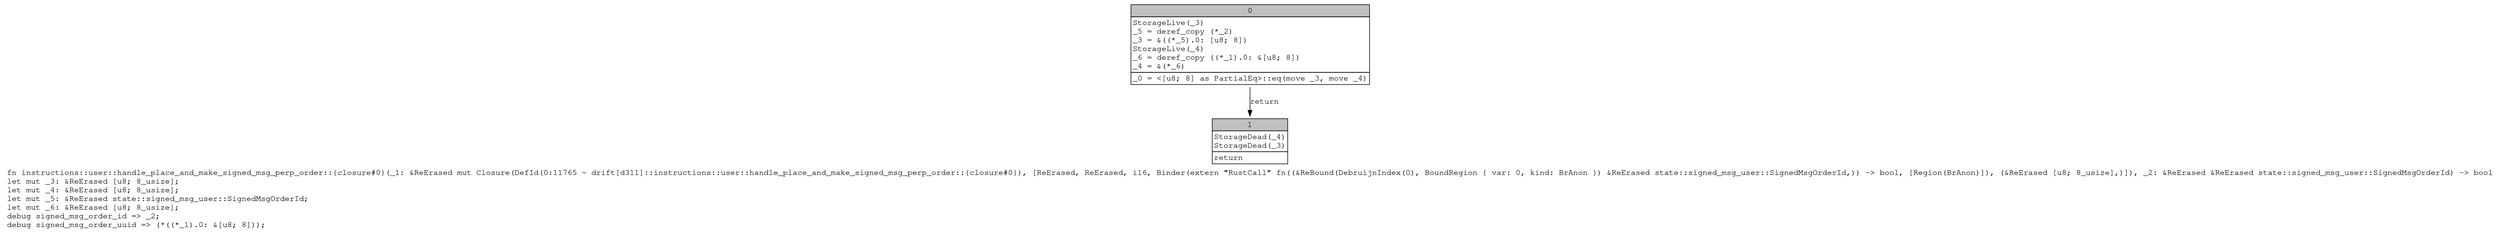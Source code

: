 digraph Mir_0_11765 {
    graph [fontname="Courier, monospace"];
    node [fontname="Courier, monospace"];
    edge [fontname="Courier, monospace"];
    label=<fn instructions::user::handle_place_and_make_signed_msg_perp_order::{closure#0}(_1: &amp;ReErased mut Closure(DefId(0:11765 ~ drift[d311]::instructions::user::handle_place_and_make_signed_msg_perp_order::{closure#0}), [ReErased, ReErased, i16, Binder(extern &quot;RustCall&quot; fn((&amp;ReBound(DebruijnIndex(0), BoundRegion { var: 0, kind: BrAnon }) &amp;ReErased state::signed_msg_user::SignedMsgOrderId,)) -&gt; bool, [Region(BrAnon)]), (&amp;ReErased [u8; 8_usize],)]), _2: &amp;ReErased &amp;ReErased state::signed_msg_user::SignedMsgOrderId) -&gt; bool<br align="left"/>let mut _3: &amp;ReErased [u8; 8_usize];<br align="left"/>let mut _4: &amp;ReErased [u8; 8_usize];<br align="left"/>let mut _5: &amp;ReErased state::signed_msg_user::SignedMsgOrderId;<br align="left"/>let mut _6: &amp;ReErased [u8; 8_usize];<br align="left"/>debug signed_msg_order_id =&gt; _2;<br align="left"/>debug signed_msg_order_uuid =&gt; (*((*_1).0: &amp;[u8; 8]));<br align="left"/>>;
    bb0__0_11765 [shape="none", label=<<table border="0" cellborder="1" cellspacing="0"><tr><td bgcolor="gray" align="center" colspan="1">0</td></tr><tr><td align="left" balign="left">StorageLive(_3)<br/>_5 = deref_copy (*_2)<br/>_3 = &amp;((*_5).0: [u8; 8])<br/>StorageLive(_4)<br/>_6 = deref_copy ((*_1).0: &amp;[u8; 8])<br/>_4 = &amp;(*_6)<br/></td></tr><tr><td align="left">_0 = &lt;[u8; 8] as PartialEq&gt;::eq(move _3, move _4)</td></tr></table>>];
    bb1__0_11765 [shape="none", label=<<table border="0" cellborder="1" cellspacing="0"><tr><td bgcolor="gray" align="center" colspan="1">1</td></tr><tr><td align="left" balign="left">StorageDead(_4)<br/>StorageDead(_3)<br/></td></tr><tr><td align="left">return</td></tr></table>>];
    bb0__0_11765 -> bb1__0_11765 [label="return"];
}
